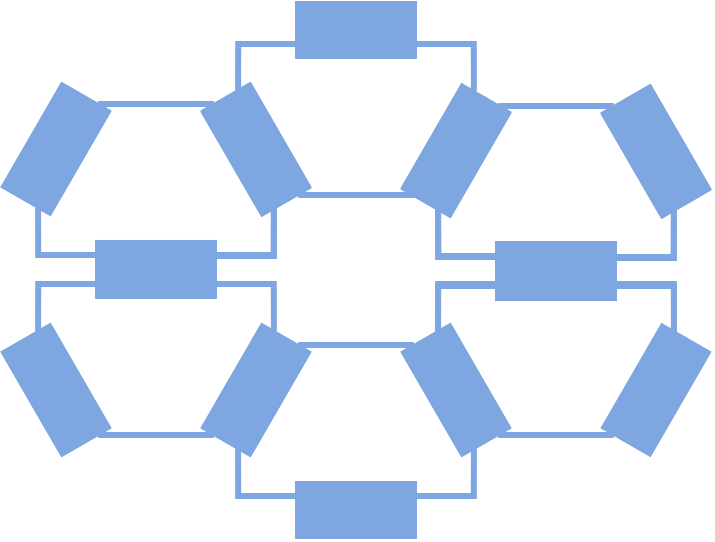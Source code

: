 <mxfile version="21.4.0" type="device">
  <diagram name="Page-1" id="oL0eZGH5eensEGQ6-rVe">
    <mxGraphModel dx="980" dy="566" grid="1" gridSize="10" guides="1" tooltips="1" connect="1" arrows="1" fold="1" page="1" pageScale="1" pageWidth="827" pageHeight="1169" math="0" shadow="0">
      <root>
        <mxCell id="0" />
        <mxCell id="1" parent="0" />
        <mxCell id="VjrMN6myHZ9YJszXmR57-262" style="edgeStyle=orthogonalEdgeStyle;shape=connector;rounded=0;orthogonalLoop=1;jettySize=auto;html=1;exitX=0;exitY=0.25;exitDx=0;exitDy=0;entryX=1;entryY=0.25;entryDx=0;entryDy=0;labelBackgroundColor=default;strokeColor=#7EA6E0;strokeWidth=3;fontFamily=Helvetica;fontSize=11;fontColor=default;endArrow=none;endFill=0;" edge="1" parent="1" source="VjrMN6myHZ9YJszXmR57-185" target="VjrMN6myHZ9YJszXmR57-261">
          <mxGeometry relative="1" as="geometry" />
        </mxCell>
        <mxCell id="VjrMN6myHZ9YJszXmR57-263" style="edgeStyle=orthogonalEdgeStyle;shape=connector;rounded=0;orthogonalLoop=1;jettySize=auto;html=1;exitX=1;exitY=0.25;exitDx=0;exitDy=0;entryX=1;entryY=0.75;entryDx=0;entryDy=0;labelBackgroundColor=default;strokeColor=#7EA6E0;strokeWidth=3;fontFamily=Helvetica;fontSize=11;fontColor=default;endArrow=none;endFill=0;" edge="1" parent="1" source="VjrMN6myHZ9YJszXmR57-185" target="VjrMN6myHZ9YJszXmR57-260">
          <mxGeometry relative="1" as="geometry" />
        </mxCell>
        <mxCell id="VjrMN6myHZ9YJszXmR57-185" value="" style="rounded=0;whiteSpace=wrap;html=1;fillColor=#7EA6E0;strokeColor=#7EA6E0;movable=1;resizable=1;rotatable=1;deletable=1;editable=1;locked=0;connectable=1;rotation=0;" vertex="1" parent="1">
          <mxGeometry x="260" y="590" width="60" height="28" as="geometry" />
        </mxCell>
        <mxCell id="VjrMN6myHZ9YJszXmR57-260" value="" style="rounded=0;whiteSpace=wrap;html=1;fillColor=#7EA6E0;strokeColor=#7EA6E0;movable=1;resizable=1;rotatable=1;deletable=1;editable=1;locked=0;connectable=1;rotation=60;" vertex="1" parent="1">
          <mxGeometry x="310" y="530" width="60" height="28" as="geometry" />
        </mxCell>
        <mxCell id="VjrMN6myHZ9YJszXmR57-264" style="edgeStyle=orthogonalEdgeStyle;shape=connector;rounded=0;orthogonalLoop=1;jettySize=auto;html=1;exitX=0;exitY=0.25;exitDx=0;exitDy=0;entryX=0;entryY=0.75;entryDx=0;entryDy=0;labelBackgroundColor=default;strokeColor=#7EA6E0;strokeWidth=3;fontFamily=Helvetica;fontSize=11;fontColor=default;endArrow=none;endFill=0;" edge="1" parent="1" source="VjrMN6myHZ9YJszXmR57-261" target="VjrMN6myHZ9YJszXmR57-260">
          <mxGeometry relative="1" as="geometry" />
        </mxCell>
        <mxCell id="VjrMN6myHZ9YJszXmR57-261" value="" style="rounded=0;whiteSpace=wrap;html=1;fillColor=#7EA6E0;strokeColor=#7EA6E0;movable=1;resizable=1;rotatable=1;deletable=1;editable=1;locked=0;connectable=1;rotation=-240;" vertex="1" parent="1">
          <mxGeometry x="210" y="530" width="60" height="28" as="geometry" />
        </mxCell>
        <mxCell id="VjrMN6myHZ9YJszXmR57-272" value="" style="group;flipH=0;flipV=0;rotation=-180;" vertex="1" connectable="0" parent="1">
          <mxGeometry x="312.996" y="469.999" width="154.249" height="106.981" as="geometry" />
        </mxCell>
        <mxCell id="VjrMN6myHZ9YJszXmR57-273" value="" style="rounded=0;whiteSpace=wrap;html=1;fillColor=#7EA6E0;strokeColor=#7EA6E0;movable=1;resizable=1;rotatable=1;deletable=1;editable=1;locked=0;connectable=1;rotation=-180;" vertex="1" parent="VjrMN6myHZ9YJszXmR57-272">
          <mxGeometry x="47" width="60" height="28" as="geometry" />
        </mxCell>
        <mxCell id="VjrMN6myHZ9YJszXmR57-274" value="" style="rounded=0;whiteSpace=wrap;html=1;fillColor=#7EA6E0;strokeColor=#7EA6E0;movable=1;resizable=1;rotatable=1;deletable=1;editable=1;locked=0;connectable=1;rotation=-120;" vertex="1" parent="VjrMN6myHZ9YJszXmR57-272">
          <mxGeometry x="-3" y="60" width="60" height="28" as="geometry" />
        </mxCell>
        <mxCell id="VjrMN6myHZ9YJszXmR57-275" style="edgeStyle=orthogonalEdgeStyle;shape=connector;rounded=0;orthogonalLoop=1;jettySize=auto;html=1;exitX=1;exitY=0.25;exitDx=0;exitDy=0;entryX=1;entryY=0.75;entryDx=0;entryDy=0;labelBackgroundColor=default;strokeColor=#7EA6E0;strokeWidth=3;fontFamily=Helvetica;fontSize=11;fontColor=default;endArrow=none;endFill=0;" edge="1" parent="VjrMN6myHZ9YJszXmR57-272" source="VjrMN6myHZ9YJszXmR57-273" target="VjrMN6myHZ9YJszXmR57-274">
          <mxGeometry relative="1" as="geometry" />
        </mxCell>
        <mxCell id="VjrMN6myHZ9YJszXmR57-276" style="edgeStyle=orthogonalEdgeStyle;shape=connector;rounded=0;orthogonalLoop=1;jettySize=auto;html=1;exitX=0;exitY=0.25;exitDx=0;exitDy=0;entryX=0;entryY=0.75;entryDx=0;entryDy=0;labelBackgroundColor=default;strokeColor=#7EA6E0;strokeWidth=3;fontFamily=Helvetica;fontSize=11;fontColor=default;endArrow=none;endFill=0;" edge="1" parent="VjrMN6myHZ9YJszXmR57-272" source="VjrMN6myHZ9YJszXmR57-277" target="VjrMN6myHZ9YJszXmR57-274">
          <mxGeometry relative="1" as="geometry" />
        </mxCell>
        <mxCell id="VjrMN6myHZ9YJszXmR57-277" value="" style="rounded=0;whiteSpace=wrap;html=1;fillColor=#7EA6E0;strokeColor=#7EA6E0;movable=1;resizable=1;rotatable=1;deletable=1;editable=1;locked=0;connectable=1;rotation=-420;" vertex="1" parent="VjrMN6myHZ9YJszXmR57-272">
          <mxGeometry x="97" y="60" width="60" height="28" as="geometry" />
        </mxCell>
        <mxCell id="VjrMN6myHZ9YJszXmR57-278" style="edgeStyle=orthogonalEdgeStyle;shape=connector;rounded=0;orthogonalLoop=1;jettySize=auto;html=1;exitX=0;exitY=0.25;exitDx=0;exitDy=0;entryX=1;entryY=0.25;entryDx=0;entryDy=0;labelBackgroundColor=default;strokeColor=#7EA6E0;strokeWidth=3;fontFamily=Helvetica;fontSize=11;fontColor=default;endArrow=none;endFill=0;" edge="1" parent="VjrMN6myHZ9YJszXmR57-272" source="VjrMN6myHZ9YJszXmR57-273" target="VjrMN6myHZ9YJszXmR57-277">
          <mxGeometry relative="1" as="geometry" />
        </mxCell>
        <mxCell id="VjrMN6myHZ9YJszXmR57-279" style="edgeStyle=orthogonalEdgeStyle;shape=connector;rounded=0;orthogonalLoop=1;jettySize=auto;html=1;exitX=1;exitY=0.75;exitDx=0;exitDy=0;entryX=0;entryY=0.75;entryDx=0;entryDy=0;labelBackgroundColor=default;strokeColor=#7EA6E0;strokeWidth=3;fontFamily=Helvetica;fontSize=11;fontColor=default;endArrow=none;endFill=0;" edge="1" parent="1" source="VjrMN6myHZ9YJszXmR57-273" target="VjrMN6myHZ9YJszXmR57-270">
          <mxGeometry relative="1" as="geometry" />
        </mxCell>
        <mxCell id="VjrMN6myHZ9YJszXmR57-281" value="" style="rounded=0;whiteSpace=wrap;html=1;fillColor=#7EA6E0;strokeColor=#7EA6E0;movable=1;resizable=1;rotatable=1;deletable=1;editable=1;locked=0;connectable=1;rotation=60;" vertex="1" parent="1">
          <mxGeometry x="110" y="530" width="60" height="28" as="geometry" />
        </mxCell>
        <mxCell id="VjrMN6myHZ9YJszXmR57-282" value="" style="group;flipH=0;flipV=0;rotation=-180;" vertex="1" connectable="0" parent="1">
          <mxGeometry x="112.996" y="469.999" width="154.249" height="106.981" as="geometry" />
        </mxCell>
        <mxCell id="VjrMN6myHZ9YJszXmR57-283" value="" style="rounded=0;whiteSpace=wrap;html=1;fillColor=#7EA6E0;strokeColor=#7EA6E0;movable=1;resizable=1;rotatable=1;deletable=1;editable=1;locked=0;connectable=1;rotation=-180;" vertex="1" parent="VjrMN6myHZ9YJszXmR57-282">
          <mxGeometry x="47" width="60" height="28" as="geometry" />
        </mxCell>
        <mxCell id="VjrMN6myHZ9YJszXmR57-284" value="" style="rounded=0;whiteSpace=wrap;html=1;fillColor=#7EA6E0;strokeColor=#7EA6E0;movable=1;resizable=1;rotatable=1;deletable=1;editable=1;locked=0;connectable=1;rotation=-120;" vertex="1" parent="VjrMN6myHZ9YJszXmR57-282">
          <mxGeometry x="-3" y="60" width="60" height="28" as="geometry" />
        </mxCell>
        <mxCell id="VjrMN6myHZ9YJszXmR57-285" style="edgeStyle=orthogonalEdgeStyle;shape=connector;rounded=0;orthogonalLoop=1;jettySize=auto;html=1;exitX=1;exitY=0.25;exitDx=0;exitDy=0;entryX=1;entryY=0.75;entryDx=0;entryDy=0;labelBackgroundColor=default;strokeColor=#7EA6E0;strokeWidth=3;fontFamily=Helvetica;fontSize=11;fontColor=default;endArrow=none;endFill=0;" edge="1" parent="VjrMN6myHZ9YJszXmR57-282" source="VjrMN6myHZ9YJszXmR57-283" target="VjrMN6myHZ9YJszXmR57-284">
          <mxGeometry relative="1" as="geometry" />
        </mxCell>
        <mxCell id="VjrMN6myHZ9YJszXmR57-286" style="edgeStyle=orthogonalEdgeStyle;shape=connector;rounded=0;orthogonalLoop=1;jettySize=auto;html=1;exitX=0;exitY=0.25;exitDx=0;exitDy=0;entryX=0;entryY=0.75;entryDx=0;entryDy=0;labelBackgroundColor=default;strokeColor=#7EA6E0;strokeWidth=3;fontFamily=Helvetica;fontSize=11;fontColor=default;endArrow=none;endFill=0;" edge="1" parent="VjrMN6myHZ9YJszXmR57-282" source="VjrMN6myHZ9YJszXmR57-287" target="VjrMN6myHZ9YJszXmR57-284">
          <mxGeometry relative="1" as="geometry" />
        </mxCell>
        <mxCell id="VjrMN6myHZ9YJszXmR57-287" value="" style="rounded=0;whiteSpace=wrap;html=1;fillColor=#7EA6E0;strokeColor=#7EA6E0;movable=1;resizable=1;rotatable=1;deletable=1;editable=1;locked=0;connectable=1;rotation=-420;" vertex="1" parent="VjrMN6myHZ9YJszXmR57-282">
          <mxGeometry x="97" y="60" width="60" height="28" as="geometry" />
        </mxCell>
        <mxCell id="VjrMN6myHZ9YJszXmR57-288" style="edgeStyle=orthogonalEdgeStyle;shape=connector;rounded=0;orthogonalLoop=1;jettySize=auto;html=1;exitX=0;exitY=0.25;exitDx=0;exitDy=0;entryX=1;entryY=0.25;entryDx=0;entryDy=0;labelBackgroundColor=default;strokeColor=#7EA6E0;strokeWidth=3;fontFamily=Helvetica;fontSize=11;fontColor=default;endArrow=none;endFill=0;" edge="1" parent="VjrMN6myHZ9YJszXmR57-282" source="VjrMN6myHZ9YJszXmR57-283" target="VjrMN6myHZ9YJszXmR57-287">
          <mxGeometry relative="1" as="geometry" />
        </mxCell>
        <mxCell id="VjrMN6myHZ9YJszXmR57-289" style="edgeStyle=orthogonalEdgeStyle;shape=connector;rounded=0;orthogonalLoop=1;jettySize=auto;html=1;exitX=0;exitY=0.75;exitDx=0;exitDy=0;entryX=0;entryY=0.25;entryDx=0;entryDy=0;labelBackgroundColor=default;strokeColor=#7EA6E0;strokeWidth=3;fontFamily=Helvetica;fontSize=11;fontColor=default;endArrow=none;endFill=0;" edge="1" parent="1" source="VjrMN6myHZ9YJszXmR57-283" target="VjrMN6myHZ9YJszXmR57-268">
          <mxGeometry relative="1" as="geometry" />
        </mxCell>
        <mxCell id="VjrMN6myHZ9YJszXmR57-290" style="edgeStyle=orthogonalEdgeStyle;shape=connector;rounded=0;orthogonalLoop=1;jettySize=auto;html=1;exitX=0;exitY=0.25;exitDx=0;exitDy=0;entryX=1;entryY=0.25;entryDx=0;entryDy=0;labelBackgroundColor=default;strokeColor=#7EA6E0;strokeWidth=3;fontFamily=Helvetica;fontSize=11;fontColor=default;endArrow=none;endFill=0;" edge="1" parent="1" source="VjrMN6myHZ9YJszXmR57-292" target="VjrMN6myHZ9YJszXmR57-295">
          <mxGeometry relative="1" as="geometry" />
        </mxCell>
        <mxCell id="VjrMN6myHZ9YJszXmR57-291" style="edgeStyle=orthogonalEdgeStyle;shape=connector;rounded=0;orthogonalLoop=1;jettySize=auto;html=1;exitX=1;exitY=0.25;exitDx=0;exitDy=0;entryX=1;entryY=0.75;entryDx=0;entryDy=0;labelBackgroundColor=default;strokeColor=#7EA6E0;strokeWidth=3;fontFamily=Helvetica;fontSize=11;fontColor=default;endArrow=none;endFill=0;" edge="1" parent="1" source="VjrMN6myHZ9YJszXmR57-292" target="VjrMN6myHZ9YJszXmR57-293">
          <mxGeometry relative="1" as="geometry" />
        </mxCell>
        <mxCell id="VjrMN6myHZ9YJszXmR57-292" value="" style="rounded=0;whiteSpace=wrap;html=1;fillColor=#7EA6E0;strokeColor=#7EA6E0;movable=1;resizable=1;rotatable=1;deletable=1;editable=1;locked=0;connectable=1;rotation=0;" vertex="1" parent="1">
          <mxGeometry x="160" y="469.48" width="60" height="28" as="geometry" />
        </mxCell>
        <mxCell id="VjrMN6myHZ9YJszXmR57-293" value="" style="rounded=0;whiteSpace=wrap;html=1;fillColor=#7EA6E0;strokeColor=#7EA6E0;movable=1;resizable=1;rotatable=1;deletable=1;editable=1;locked=0;connectable=1;rotation=60;" vertex="1" parent="1">
          <mxGeometry x="210" y="409.48" width="60" height="28" as="geometry" />
        </mxCell>
        <mxCell id="VjrMN6myHZ9YJszXmR57-294" style="edgeStyle=orthogonalEdgeStyle;shape=connector;rounded=0;orthogonalLoop=1;jettySize=auto;html=1;exitX=0;exitY=0.25;exitDx=0;exitDy=0;entryX=0;entryY=0.75;entryDx=0;entryDy=0;labelBackgroundColor=default;strokeColor=#7EA6E0;strokeWidth=3;fontFamily=Helvetica;fontSize=11;fontColor=default;endArrow=none;endFill=0;" edge="1" parent="1" source="VjrMN6myHZ9YJszXmR57-295" target="VjrMN6myHZ9YJszXmR57-293">
          <mxGeometry relative="1" as="geometry" />
        </mxCell>
        <mxCell id="VjrMN6myHZ9YJszXmR57-295" value="" style="rounded=0;whiteSpace=wrap;html=1;fillColor=#7EA6E0;strokeColor=#7EA6E0;movable=1;resizable=1;rotatable=1;deletable=1;editable=1;locked=0;connectable=1;rotation=-240;" vertex="1" parent="1">
          <mxGeometry x="110" y="409.48" width="60" height="28" as="geometry" />
        </mxCell>
        <mxCell id="VjrMN6myHZ9YJszXmR57-296" value="" style="rounded=0;whiteSpace=wrap;html=1;fillColor=#7EA6E0;strokeColor=#7EA6E0;movable=1;resizable=1;rotatable=1;deletable=1;editable=1;locked=0;connectable=1;rotation=-120;" vertex="1" parent="1">
          <mxGeometry x="209.996" y="409.479" width="60" height="28" as="geometry" />
        </mxCell>
        <mxCell id="VjrMN6myHZ9YJszXmR57-297" value="" style="rounded=0;whiteSpace=wrap;html=1;fillColor=#7EA6E0;strokeColor=#7EA6E0;movable=1;resizable=1;rotatable=1;deletable=1;editable=1;locked=0;connectable=1;rotation=-420;" vertex="1" parent="1">
          <mxGeometry x="109.996" y="409.479" width="60" height="28" as="geometry" />
        </mxCell>
        <mxCell id="VjrMN6myHZ9YJszXmR57-267" value="" style="rounded=0;whiteSpace=wrap;html=1;fillColor=#7EA6E0;strokeColor=#7EA6E0;movable=1;resizable=1;rotatable=1;deletable=1;editable=1;locked=0;connectable=1;rotation=-180;" vertex="1" parent="1">
          <mxGeometry x="259.996" y="349.999" width="60" height="28" as="geometry" />
        </mxCell>
        <mxCell id="VjrMN6myHZ9YJszXmR57-268" value="" style="rounded=0;whiteSpace=wrap;html=1;fillColor=#7EA6E0;strokeColor=#7EA6E0;movable=1;resizable=1;rotatable=1;deletable=1;editable=1;locked=0;connectable=1;rotation=-120;" vertex="1" parent="1">
          <mxGeometry x="209.996" y="409.999" width="60" height="28" as="geometry" />
        </mxCell>
        <mxCell id="VjrMN6myHZ9YJszXmR57-266" style="edgeStyle=orthogonalEdgeStyle;shape=connector;rounded=0;orthogonalLoop=1;jettySize=auto;html=1;exitX=1;exitY=0.25;exitDx=0;exitDy=0;entryX=1;entryY=0.75;entryDx=0;entryDy=0;labelBackgroundColor=default;strokeColor=#7EA6E0;strokeWidth=3;fontFamily=Helvetica;fontSize=11;fontColor=default;endArrow=none;endFill=0;" edge="1" parent="1" source="VjrMN6myHZ9YJszXmR57-267" target="VjrMN6myHZ9YJszXmR57-268">
          <mxGeometry relative="1" as="geometry" />
        </mxCell>
        <mxCell id="VjrMN6myHZ9YJszXmR57-269" style="edgeStyle=orthogonalEdgeStyle;shape=connector;rounded=0;orthogonalLoop=1;jettySize=auto;html=1;exitX=0;exitY=0.25;exitDx=0;exitDy=0;entryX=0;entryY=0.75;entryDx=0;entryDy=0;labelBackgroundColor=default;strokeColor=#7EA6E0;strokeWidth=3;fontFamily=Helvetica;fontSize=11;fontColor=default;endArrow=none;endFill=0;" edge="1" parent="1" source="VjrMN6myHZ9YJszXmR57-270" target="VjrMN6myHZ9YJszXmR57-268">
          <mxGeometry relative="1" as="geometry" />
        </mxCell>
        <mxCell id="VjrMN6myHZ9YJszXmR57-270" value="" style="rounded=0;whiteSpace=wrap;html=1;fillColor=#7EA6E0;strokeColor=#7EA6E0;movable=1;resizable=1;rotatable=1;deletable=1;editable=1;locked=0;connectable=1;rotation=-420;" vertex="1" parent="1">
          <mxGeometry x="309.996" y="409.999" width="60" height="28" as="geometry" />
        </mxCell>
        <mxCell id="VjrMN6myHZ9YJszXmR57-265" style="edgeStyle=orthogonalEdgeStyle;shape=connector;rounded=0;orthogonalLoop=1;jettySize=auto;html=1;exitX=0;exitY=0.25;exitDx=0;exitDy=0;entryX=1;entryY=0.25;entryDx=0;entryDy=0;labelBackgroundColor=default;strokeColor=#7EA6E0;strokeWidth=3;fontFamily=Helvetica;fontSize=11;fontColor=default;endArrow=none;endFill=0;" edge="1" parent="1" source="VjrMN6myHZ9YJszXmR57-267" target="VjrMN6myHZ9YJszXmR57-270">
          <mxGeometry relative="1" as="geometry" />
        </mxCell>
        <mxCell id="VjrMN6myHZ9YJszXmR57-298" value="" style="rounded=0;whiteSpace=wrap;html=1;fillColor=#7EA6E0;strokeColor=#7EA6E0;movable=1;resizable=1;rotatable=1;deletable=1;editable=1;locked=0;connectable=1;rotation=-180;" vertex="1" parent="1">
          <mxGeometry x="359.996" y="470.999" width="60" height="28" as="geometry" />
        </mxCell>
        <mxCell id="VjrMN6myHZ9YJszXmR57-299" style="edgeStyle=orthogonalEdgeStyle;shape=connector;rounded=0;orthogonalLoop=1;jettySize=auto;html=1;exitX=1;exitY=0.25;exitDx=0;exitDy=0;entryX=1;entryY=0.75;entryDx=0;entryDy=0;labelBackgroundColor=default;strokeColor=#7EA6E0;strokeWidth=3;fontFamily=Helvetica;fontSize=11;fontColor=default;endArrow=none;endFill=0;" edge="1" parent="1" source="VjrMN6myHZ9YJszXmR57-298">
          <mxGeometry relative="1" as="geometry">
            <mxPoint x="330.996" y="515.999" as="targetPoint" />
          </mxGeometry>
        </mxCell>
        <mxCell id="VjrMN6myHZ9YJszXmR57-300" style="edgeStyle=orthogonalEdgeStyle;shape=connector;rounded=0;orthogonalLoop=1;jettySize=auto;html=1;exitX=0;exitY=0.25;exitDx=0;exitDy=0;entryX=1;entryY=0.25;entryDx=0;entryDy=0;labelBackgroundColor=default;strokeColor=#7EA6E0;strokeWidth=3;fontFamily=Helvetica;fontSize=11;fontColor=default;endArrow=none;endFill=0;" edge="1" parent="1" source="VjrMN6myHZ9YJszXmR57-298">
          <mxGeometry relative="1" as="geometry">
            <mxPoint x="448.996" y="515.999" as="targetPoint" />
          </mxGeometry>
        </mxCell>
        <mxCell id="VjrMN6myHZ9YJszXmR57-301" style="edgeStyle=orthogonalEdgeStyle;shape=connector;rounded=0;orthogonalLoop=1;jettySize=auto;html=1;exitX=0;exitY=0.75;exitDx=0;exitDy=0;entryX=0;entryY=0.25;entryDx=0;entryDy=0;labelBackgroundColor=default;strokeColor=#7EA6E0;strokeWidth=3;fontFamily=Helvetica;fontSize=11;fontColor=default;endArrow=none;endFill=0;" edge="1" parent="1" source="VjrMN6myHZ9YJszXmR57-298" target="VjrMN6myHZ9YJszXmR57-310">
          <mxGeometry relative="1" as="geometry" />
        </mxCell>
        <mxCell id="VjrMN6myHZ9YJszXmR57-302" style="edgeStyle=orthogonalEdgeStyle;shape=connector;rounded=0;orthogonalLoop=1;jettySize=auto;html=1;exitX=0;exitY=0.25;exitDx=0;exitDy=0;entryX=1;entryY=0.25;entryDx=0;entryDy=0;labelBackgroundColor=default;strokeColor=#7EA6E0;strokeWidth=3;fontFamily=Helvetica;fontSize=11;fontColor=default;endArrow=none;endFill=0;" edge="1" parent="1" source="VjrMN6myHZ9YJszXmR57-304" target="VjrMN6myHZ9YJszXmR57-307">
          <mxGeometry relative="1" as="geometry" />
        </mxCell>
        <mxCell id="VjrMN6myHZ9YJszXmR57-303" style="edgeStyle=orthogonalEdgeStyle;shape=connector;rounded=0;orthogonalLoop=1;jettySize=auto;html=1;exitX=1;exitY=0.25;exitDx=0;exitDy=0;entryX=1;entryY=0.75;entryDx=0;entryDy=0;labelBackgroundColor=default;strokeColor=#7EA6E0;strokeWidth=3;fontFamily=Helvetica;fontSize=11;fontColor=default;endArrow=none;endFill=0;" edge="1" parent="1" source="VjrMN6myHZ9YJszXmR57-304" target="VjrMN6myHZ9YJszXmR57-305">
          <mxGeometry relative="1" as="geometry" />
        </mxCell>
        <mxCell id="VjrMN6myHZ9YJszXmR57-304" value="" style="rounded=0;whiteSpace=wrap;html=1;fillColor=#7EA6E0;strokeColor=#7EA6E0;movable=1;resizable=1;rotatable=1;deletable=1;editable=1;locked=0;connectable=1;rotation=0;" vertex="1" parent="1">
          <mxGeometry x="360" y="470.48" width="60" height="28" as="geometry" />
        </mxCell>
        <mxCell id="VjrMN6myHZ9YJszXmR57-305" value="" style="rounded=0;whiteSpace=wrap;html=1;fillColor=#7EA6E0;strokeColor=#7EA6E0;movable=1;resizable=1;rotatable=1;deletable=1;editable=1;locked=0;connectable=1;rotation=60;" vertex="1" parent="1">
          <mxGeometry x="410" y="410.48" width="60" height="28" as="geometry" />
        </mxCell>
        <mxCell id="VjrMN6myHZ9YJszXmR57-306" style="edgeStyle=orthogonalEdgeStyle;shape=connector;rounded=0;orthogonalLoop=1;jettySize=auto;html=1;exitX=0;exitY=0.25;exitDx=0;exitDy=0;entryX=0;entryY=0.75;entryDx=0;entryDy=0;labelBackgroundColor=default;strokeColor=#7EA6E0;strokeWidth=3;fontFamily=Helvetica;fontSize=11;fontColor=default;endArrow=none;endFill=0;" edge="1" parent="1" source="VjrMN6myHZ9YJszXmR57-307" target="VjrMN6myHZ9YJszXmR57-305">
          <mxGeometry relative="1" as="geometry" />
        </mxCell>
        <mxCell id="VjrMN6myHZ9YJszXmR57-307" value="" style="rounded=0;whiteSpace=wrap;html=1;fillColor=#7EA6E0;strokeColor=#7EA6E0;movable=1;resizable=1;rotatable=1;deletable=1;editable=1;locked=0;connectable=1;rotation=-240;" vertex="1" parent="1">
          <mxGeometry x="310" y="410.48" width="60" height="28" as="geometry" />
        </mxCell>
        <mxCell id="VjrMN6myHZ9YJszXmR57-308" value="" style="rounded=0;whiteSpace=wrap;html=1;fillColor=#7EA6E0;strokeColor=#7EA6E0;movable=1;resizable=1;rotatable=1;deletable=1;editable=1;locked=0;connectable=1;rotation=-120;" vertex="1" parent="1">
          <mxGeometry x="409.996" y="410.479" width="60" height="28" as="geometry" />
        </mxCell>
        <mxCell id="VjrMN6myHZ9YJszXmR57-309" value="" style="rounded=0;whiteSpace=wrap;html=1;fillColor=#7EA6E0;strokeColor=#7EA6E0;movable=1;resizable=1;rotatable=1;deletable=1;editable=1;locked=0;connectable=1;rotation=-420;" vertex="1" parent="1">
          <mxGeometry x="309.996" y="410.479" width="60" height="28" as="geometry" />
        </mxCell>
        <mxCell id="VjrMN6myHZ9YJszXmR57-310" value="" style="rounded=0;whiteSpace=wrap;html=1;fillColor=#7EA6E0;strokeColor=#7EA6E0;movable=1;resizable=1;rotatable=1;deletable=1;editable=1;locked=0;connectable=1;rotation=-120;" vertex="1" parent="1">
          <mxGeometry x="409.996" y="410.999" width="60" height="28" as="geometry" />
        </mxCell>
      </root>
    </mxGraphModel>
  </diagram>
</mxfile>
